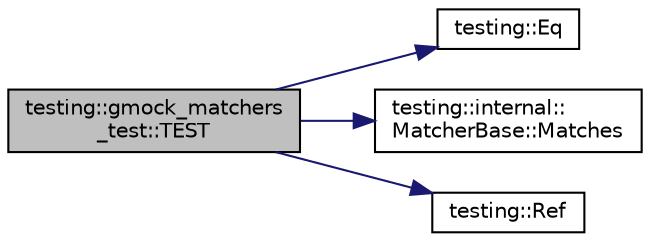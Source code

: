 digraph "testing::gmock_matchers_test::TEST"
{
  edge [fontname="Helvetica",fontsize="10",labelfontname="Helvetica",labelfontsize="10"];
  node [fontname="Helvetica",fontsize="10",shape=record];
  rankdir="LR";
  Node274 [label="testing::gmock_matchers\l_test::TEST",height=0.2,width=0.4,color="black", fillcolor="grey75", style="filled", fontcolor="black"];
  Node274 -> Node275 [color="midnightblue",fontsize="10",style="solid",fontname="Helvetica"];
  Node275 [label="testing::Eq",height=0.2,width=0.4,color="black", fillcolor="white", style="filled",URL="$d0/d75/namespacetesting.html#a0cb8ba7eae844c871eccb29e7c81635f"];
  Node274 -> Node276 [color="midnightblue",fontsize="10",style="solid",fontname="Helvetica"];
  Node276 [label="testing::internal::\lMatcherBase::Matches",height=0.2,width=0.4,color="black", fillcolor="white", style="filled",URL="$df/d93/classtesting_1_1internal_1_1_matcher_base.html#a3b479673ff40cac1a7d548e91d789cb2"];
  Node274 -> Node277 [color="midnightblue",fontsize="10",style="solid",fontname="Helvetica"];
  Node277 [label="testing::Ref",height=0.2,width=0.4,color="black", fillcolor="white", style="filled",URL="$d0/d75/namespacetesting.html#a0a4a364121ea3fa656a112f1c2e6b7a4"];
}

